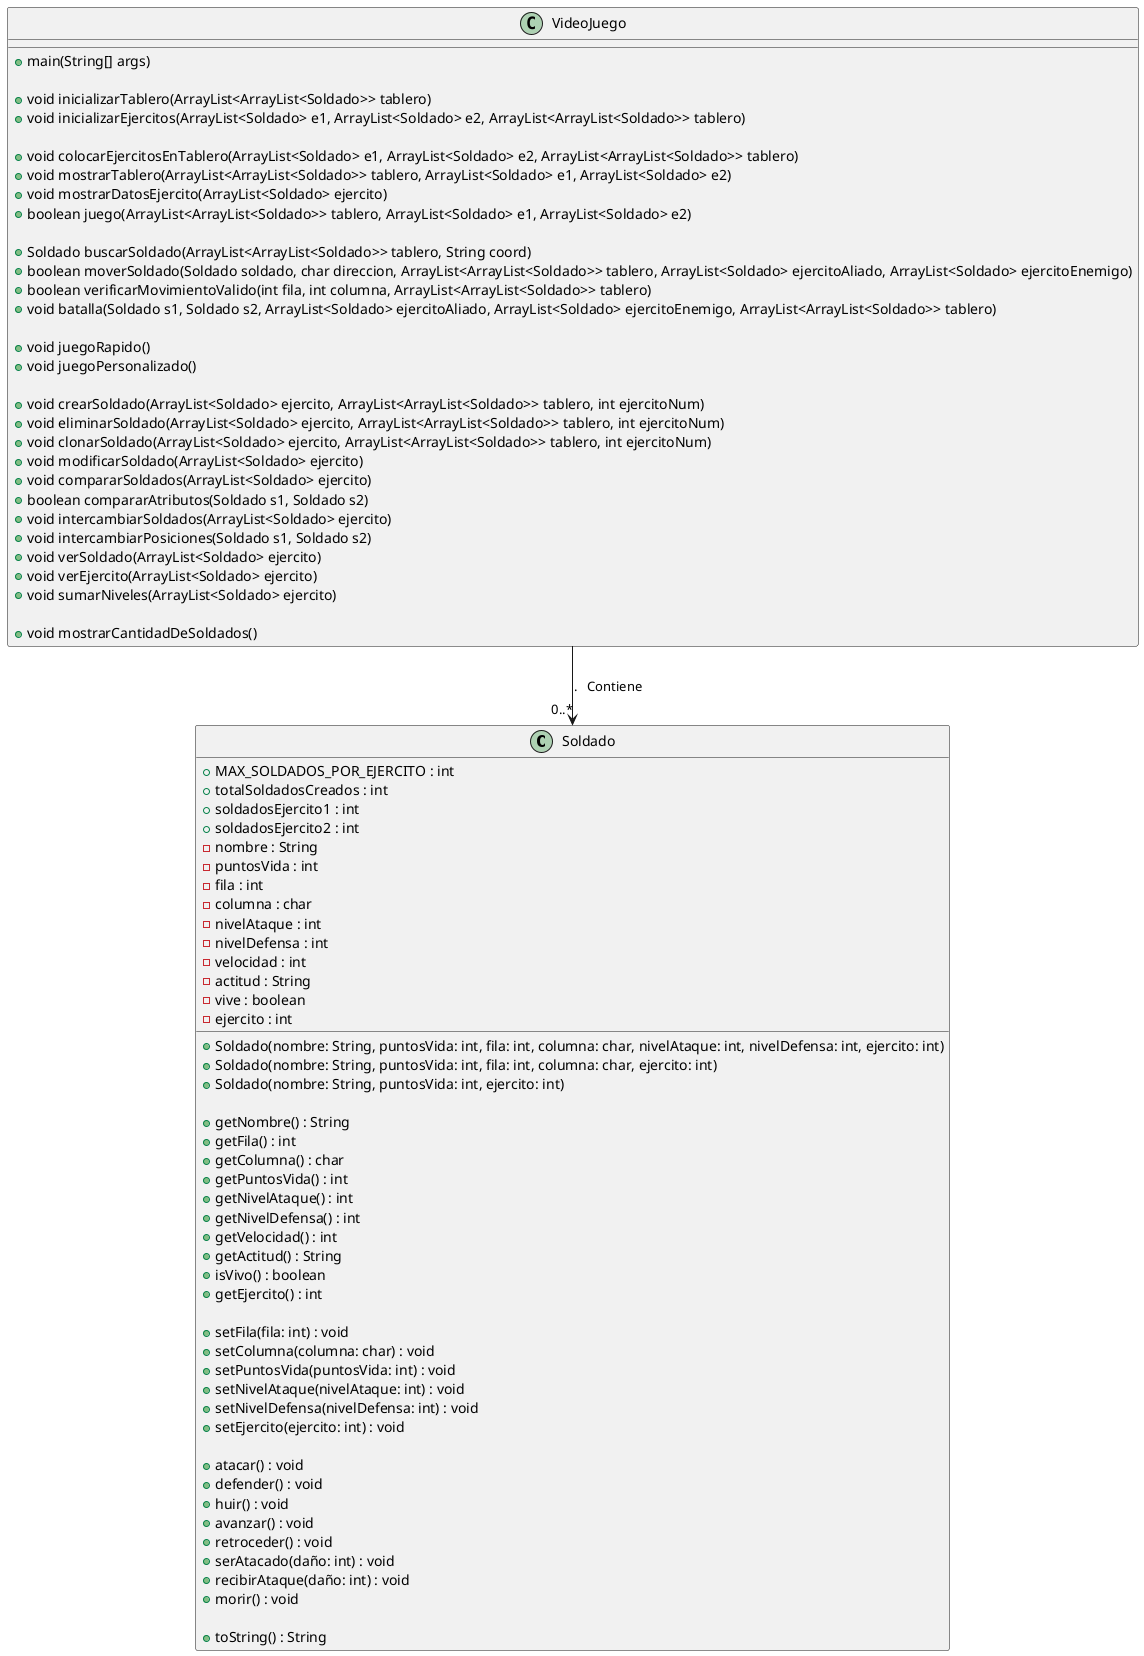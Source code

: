 @startuml Diagrama UML

class Soldado {
    +MAX_SOLDADOS_POR_EJERCITO : int
    +totalSoldadosCreados : int
    +soldadosEjercito1 : int
    +soldadosEjercito2 : int
    -nombre : String
    -puntosVida : int
    -fila : int
    -columna : char
    -nivelAtaque : int
    -nivelDefensa : int
    -velocidad : int
    -actitud : String
    -vive : boolean
    -ejercito : int

    +Soldado(nombre: String, puntosVida: int, fila: int, columna: char, nivelAtaque: int, nivelDefensa: int, ejercito: int)
    +Soldado(nombre: String, puntosVida: int, fila: int, columna: char, ejercito: int)
    +Soldado(nombre: String, puntosVida: int, ejercito: int)

    +getNombre() : String
    +getFila() : int
    +getColumna() : char
    +getPuntosVida() : int
    +getNivelAtaque() : int
    +getNivelDefensa() : int
    +getVelocidad() : int
    +getActitud() : String
    +isVivo() : boolean
    +getEjercito() : int

    +setFila(fila: int) : void
    +setColumna(columna: char) : void
    +setPuntosVida(puntosVida: int) : void
    +setNivelAtaque(nivelAtaque: int) : void
    +setNivelDefensa(nivelDefensa: int) : void
    +setEjercito(ejercito: int) : void

    +atacar() : void
    +defender() : void
    +huir() : void
    +avanzar() : void
    +retroceder() : void
    +serAtacado(daño: int) : void
    +recibirAtaque(daño: int) : void
    +morir() : void

    +toString() : String
}

class VideoJuego {
    +main(String[] args)
    
    +void inicializarTablero(ArrayList<ArrayList<Soldado>> tablero)
    +void inicializarEjercitos(ArrayList<Soldado> e1, ArrayList<Soldado> e2, ArrayList<ArrayList<Soldado>> tablero)
    
    +void colocarEjercitosEnTablero(ArrayList<Soldado> e1, ArrayList<Soldado> e2, ArrayList<ArrayList<Soldado>> tablero)
    +void mostrarTablero(ArrayList<ArrayList<Soldado>> tablero, ArrayList<Soldado> e1, ArrayList<Soldado> e2)
    +void mostrarDatosEjercito(ArrayList<Soldado> ejercito)
    +boolean juego(ArrayList<ArrayList<Soldado>> tablero, ArrayList<Soldado> e1, ArrayList<Soldado> e2)

    +Soldado buscarSoldado(ArrayList<ArrayList<Soldado>> tablero, String coord)
    +boolean moverSoldado(Soldado soldado, char direccion, ArrayList<ArrayList<Soldado>> tablero, ArrayList<Soldado> ejercitoAliado, ArrayList<Soldado> ejercitoEnemigo)
    +boolean verificarMovimientoValido(int fila, int columna, ArrayList<ArrayList<Soldado>> tablero)
    +void batalla(Soldado s1, Soldado s2, ArrayList<Soldado> ejercitoAliado, ArrayList<Soldado> ejercitoEnemigo, ArrayList<ArrayList<Soldado>> tablero)
    
    +void juegoRapido()
    +void juegoPersonalizado()

    +void crearSoldado(ArrayList<Soldado> ejercito, ArrayList<ArrayList<Soldado>> tablero, int ejercitoNum)
    +void eliminarSoldado(ArrayList<Soldado> ejercito, ArrayList<ArrayList<Soldado>> tablero, int ejercitoNum)
    +void clonarSoldado(ArrayList<Soldado> ejercito, ArrayList<ArrayList<Soldado>> tablero, int ejercitoNum)
    +void modificarSoldado(ArrayList<Soldado> ejercito)
    +void compararSoldados(ArrayList<Soldado> ejercito)
    +boolean compararAtributos(Soldado s1, Soldado s2)
    +void intercambiarSoldados(ArrayList<Soldado> ejercito)
    +void intercambiarPosiciones(Soldado s1, Soldado s2)
    +void verSoldado(ArrayList<Soldado> ejercito)
    +void verEjercito(ArrayList<Soldado> ejercito)
    +void sumarNiveles(ArrayList<Soldado> ejercito)

    +void mostrarCantidadDeSoldados()
}

VideoJuego --> "0..*" Soldado : .   Contiene

@enduml